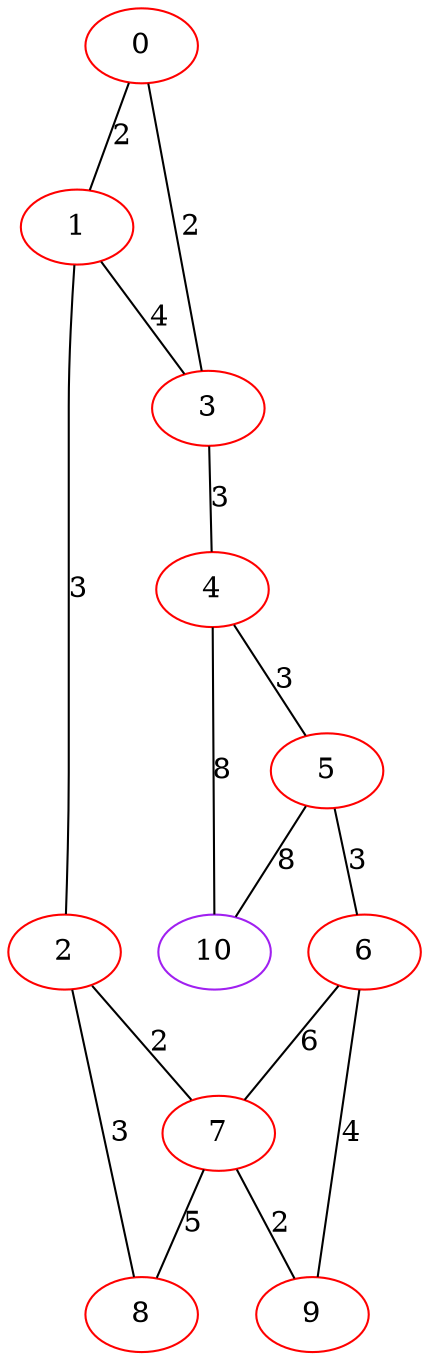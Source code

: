 graph "" {
0 [color=red, weight=1];
1 [color=red, weight=1];
2 [color=red, weight=1];
3 [color=red, weight=1];
4 [color=red, weight=1];
5 [color=red, weight=1];
6 [color=red, weight=1];
7 [color=red, weight=1];
8 [color=red, weight=1];
9 [color=red, weight=1];
10 [color=purple, weight=4];
0 -- 1  [key=0, label=2];
0 -- 3  [key=0, label=2];
1 -- 2  [key=0, label=3];
1 -- 3  [key=0, label=4];
2 -- 8  [key=0, label=3];
2 -- 7  [key=0, label=2];
3 -- 4  [key=0, label=3];
4 -- 10  [key=0, label=8];
4 -- 5  [key=0, label=3];
5 -- 10  [key=0, label=8];
5 -- 6  [key=0, label=3];
6 -- 9  [key=0, label=4];
6 -- 7  [key=0, label=6];
7 -- 8  [key=0, label=5];
7 -- 9  [key=0, label=2];
}
